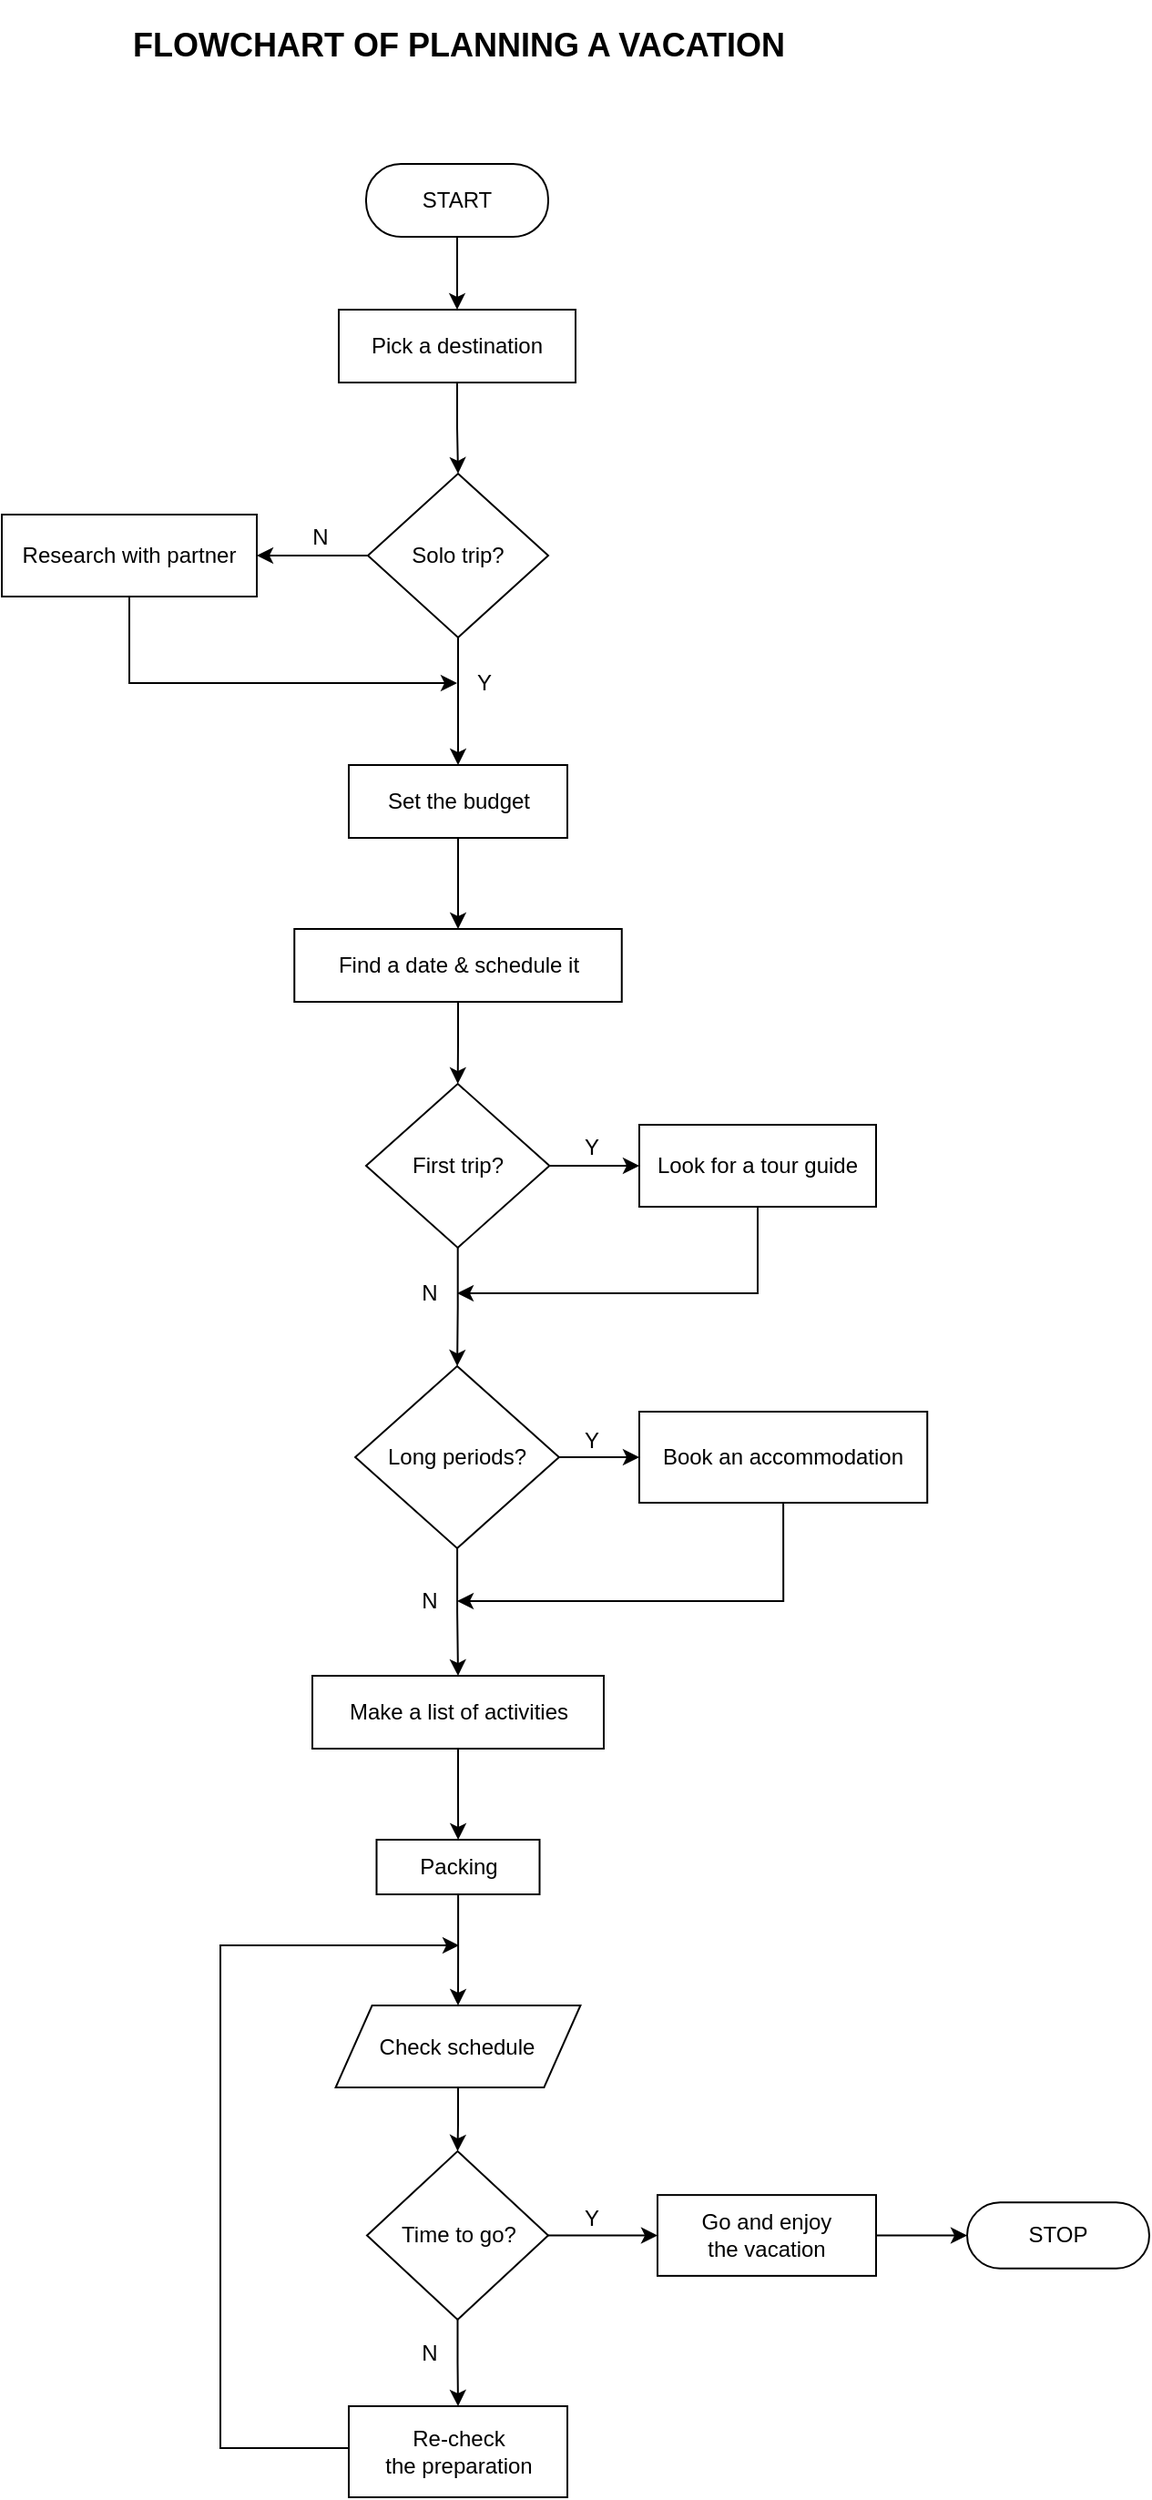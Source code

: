 <mxfile version="16.6.5" type="github">
  <diagram id="NXMb4UbkqZvhrgSBocj7" name="Page-1">
    <mxGraphModel dx="1068" dy="452" grid="1" gridSize="10" guides="1" tooltips="1" connect="1" arrows="1" fold="1" page="1" pageScale="1" pageWidth="850" pageHeight="1100" math="0" shadow="0">
      <root>
        <mxCell id="0" />
        <mxCell id="1" parent="0" />
        <mxCell id="6wEugHSOvST1pV5y9l6q-3" value="" style="edgeStyle=orthogonalEdgeStyle;rounded=0;orthogonalLoop=1;jettySize=auto;html=1;" parent="1" source="6wEugHSOvST1pV5y9l6q-1" target="6wEugHSOvST1pV5y9l6q-2" edge="1">
          <mxGeometry relative="1" as="geometry" />
        </mxCell>
        <mxCell id="6wEugHSOvST1pV5y9l6q-1" value="START" style="rounded=1;whiteSpace=wrap;html=1;arcSize=48;" parent="1" vertex="1">
          <mxGeometry x="230" y="120" width="100" height="40" as="geometry" />
        </mxCell>
        <mxCell id="6wEugHSOvST1pV5y9l6q-5" value="" style="edgeStyle=orthogonalEdgeStyle;rounded=0;orthogonalLoop=1;jettySize=auto;html=1;" parent="1" source="6wEugHSOvST1pV5y9l6q-2" target="6wEugHSOvST1pV5y9l6q-4" edge="1">
          <mxGeometry relative="1" as="geometry" />
        </mxCell>
        <mxCell id="6wEugHSOvST1pV5y9l6q-2" value="Pick a destination" style="rounded=1;whiteSpace=wrap;html=1;arcSize=0;" parent="1" vertex="1">
          <mxGeometry x="215" y="200" width="130" height="40" as="geometry" />
        </mxCell>
        <mxCell id="6wEugHSOvST1pV5y9l6q-7" value="" style="edgeStyle=orthogonalEdgeStyle;rounded=0;orthogonalLoop=1;jettySize=auto;html=1;" parent="1" source="6wEugHSOvST1pV5y9l6q-4" target="6wEugHSOvST1pV5y9l6q-6" edge="1">
          <mxGeometry relative="1" as="geometry" />
        </mxCell>
        <mxCell id="i72QKfD3W4Oeev8yxdJz-2" value="" style="edgeStyle=orthogonalEdgeStyle;rounded=0;orthogonalLoop=1;jettySize=auto;html=1;" parent="1" source="6wEugHSOvST1pV5y9l6q-4" target="i72QKfD3W4Oeev8yxdJz-1" edge="1">
          <mxGeometry relative="1" as="geometry" />
        </mxCell>
        <mxCell id="6wEugHSOvST1pV5y9l6q-4" value="Solo trip?" style="rhombus;whiteSpace=wrap;html=1;rounded=1;arcSize=0;" parent="1" vertex="1">
          <mxGeometry x="231" y="290" width="99" height="90" as="geometry" />
        </mxCell>
        <mxCell id="i72QKfD3W4Oeev8yxdJz-13" style="edgeStyle=orthogonalEdgeStyle;rounded=0;orthogonalLoop=1;jettySize=auto;html=1;exitX=0.5;exitY=1;exitDx=0;exitDy=0;entryX=0;entryY=0.5;entryDx=0;entryDy=0;" parent="1" source="6wEugHSOvST1pV5y9l6q-6" target="i72QKfD3W4Oeev8yxdJz-5" edge="1">
          <mxGeometry relative="1" as="geometry" />
        </mxCell>
        <mxCell id="6wEugHSOvST1pV5y9l6q-6" value="Research with partner" style="whiteSpace=wrap;html=1;rounded=1;arcSize=0;" parent="1" vertex="1">
          <mxGeometry x="30" y="312.5" width="140" height="45" as="geometry" />
        </mxCell>
        <mxCell id="i72QKfD3W4Oeev8yxdJz-8" value="" style="edgeStyle=orthogonalEdgeStyle;rounded=0;orthogonalLoop=1;jettySize=auto;html=1;" parent="1" source="i72QKfD3W4Oeev8yxdJz-1" target="i72QKfD3W4Oeev8yxdJz-7" edge="1">
          <mxGeometry relative="1" as="geometry" />
        </mxCell>
        <mxCell id="i72QKfD3W4Oeev8yxdJz-1" value="Set the budget" style="whiteSpace=wrap;html=1;rounded=1;arcSize=0;" parent="1" vertex="1">
          <mxGeometry x="220.5" y="450" width="120" height="40" as="geometry" />
        </mxCell>
        <mxCell id="i72QKfD3W4Oeev8yxdJz-3" value="N" style="text;html=1;strokeColor=none;fillColor=none;align=center;verticalAlign=middle;whiteSpace=wrap;rounded=0;" parent="1" vertex="1">
          <mxGeometry x="190" y="310" width="30" height="30" as="geometry" />
        </mxCell>
        <mxCell id="i72QKfD3W4Oeev8yxdJz-5" value="Y" style="text;html=1;strokeColor=none;fillColor=none;align=center;verticalAlign=middle;whiteSpace=wrap;rounded=0;" parent="1" vertex="1">
          <mxGeometry x="280" y="390" width="30" height="30" as="geometry" />
        </mxCell>
        <mxCell id="i72QKfD3W4Oeev8yxdJz-10" value="" style="edgeStyle=orthogonalEdgeStyle;rounded=0;orthogonalLoop=1;jettySize=auto;html=1;" parent="1" source="i72QKfD3W4Oeev8yxdJz-7" target="i72QKfD3W4Oeev8yxdJz-9" edge="1">
          <mxGeometry relative="1" as="geometry" />
        </mxCell>
        <mxCell id="i72QKfD3W4Oeev8yxdJz-7" value="Find a date &amp;amp; schedule it" style="whiteSpace=wrap;html=1;rounded=1;arcSize=0;" parent="1" vertex="1">
          <mxGeometry x="190.63" y="540" width="179.75" height="40" as="geometry" />
        </mxCell>
        <mxCell id="i72QKfD3W4Oeev8yxdJz-15" value="" style="edgeStyle=orthogonalEdgeStyle;rounded=0;orthogonalLoop=1;jettySize=auto;html=1;" parent="1" source="i72QKfD3W4Oeev8yxdJz-9" target="i72QKfD3W4Oeev8yxdJz-14" edge="1">
          <mxGeometry relative="1" as="geometry" />
        </mxCell>
        <mxCell id="i72QKfD3W4Oeev8yxdJz-18" value="" style="edgeStyle=orthogonalEdgeStyle;rounded=0;orthogonalLoop=1;jettySize=auto;html=1;" parent="1" source="i72QKfD3W4Oeev8yxdJz-9" target="i72QKfD3W4Oeev8yxdJz-17" edge="1">
          <mxGeometry relative="1" as="geometry" />
        </mxCell>
        <mxCell id="i72QKfD3W4Oeev8yxdJz-9" value="First trip?" style="rhombus;whiteSpace=wrap;html=1;rounded=1;arcSize=0;" parent="1" vertex="1">
          <mxGeometry x="230" y="625" width="100.69" height="90" as="geometry" />
        </mxCell>
        <mxCell id="i72QKfD3W4Oeev8yxdJz-20" style="edgeStyle=orthogonalEdgeStyle;rounded=0;orthogonalLoop=1;jettySize=auto;html=1;exitX=0.5;exitY=1;exitDx=0;exitDy=0;entryX=1;entryY=0.5;entryDx=0;entryDy=0;" parent="1" source="i72QKfD3W4Oeev8yxdJz-14" target="i72QKfD3W4Oeev8yxdJz-19" edge="1">
          <mxGeometry relative="1" as="geometry" />
        </mxCell>
        <mxCell id="i72QKfD3W4Oeev8yxdJz-14" value="Look for a tour guide" style="whiteSpace=wrap;html=1;rounded=1;arcSize=0;" parent="1" vertex="1">
          <mxGeometry x="380" y="647.5" width="130" height="45" as="geometry" />
        </mxCell>
        <mxCell id="i72QKfD3W4Oeev8yxdJz-16" value="Y" style="text;html=1;strokeColor=none;fillColor=none;align=center;verticalAlign=middle;whiteSpace=wrap;rounded=0;" parent="1" vertex="1">
          <mxGeometry x="339" y="645" width="30" height="30" as="geometry" />
        </mxCell>
        <mxCell id="i72QKfD3W4Oeev8yxdJz-22" value="" style="edgeStyle=orthogonalEdgeStyle;rounded=0;orthogonalLoop=1;jettySize=auto;html=1;" parent="1" source="i72QKfD3W4Oeev8yxdJz-17" target="i72QKfD3W4Oeev8yxdJz-21" edge="1">
          <mxGeometry relative="1" as="geometry" />
        </mxCell>
        <mxCell id="i72QKfD3W4Oeev8yxdJz-27" value="" style="edgeStyle=orthogonalEdgeStyle;rounded=0;orthogonalLoop=1;jettySize=auto;html=1;fontSize=18;" parent="1" source="i72QKfD3W4Oeev8yxdJz-17" target="i72QKfD3W4Oeev8yxdJz-26" edge="1">
          <mxGeometry relative="1" as="geometry" />
        </mxCell>
        <mxCell id="i72QKfD3W4Oeev8yxdJz-17" value="Long periods?" style="rhombus;whiteSpace=wrap;html=1;rounded=1;arcSize=0;" parent="1" vertex="1">
          <mxGeometry x="224.06" y="780" width="111.88" height="100" as="geometry" />
        </mxCell>
        <mxCell id="i72QKfD3W4Oeev8yxdJz-19" value="N" style="text;html=1;strokeColor=none;fillColor=none;align=center;verticalAlign=middle;whiteSpace=wrap;rounded=0;" parent="1" vertex="1">
          <mxGeometry x="250" y="725" width="30" height="30" as="geometry" />
        </mxCell>
        <mxCell id="i72QKfD3W4Oeev8yxdJz-29" style="edgeStyle=orthogonalEdgeStyle;rounded=0;orthogonalLoop=1;jettySize=auto;html=1;exitX=0.5;exitY=1;exitDx=0;exitDy=0;entryX=1;entryY=0.5;entryDx=0;entryDy=0;fontSize=18;" parent="1" source="i72QKfD3W4Oeev8yxdJz-21" target="i72QKfD3W4Oeev8yxdJz-28" edge="1">
          <mxGeometry relative="1" as="geometry" />
        </mxCell>
        <mxCell id="i72QKfD3W4Oeev8yxdJz-21" value="Book an accommodation" style="whiteSpace=wrap;html=1;rounded=1;arcSize=0;" parent="1" vertex="1">
          <mxGeometry x="380" y="805" width="158.12" height="50" as="geometry" />
        </mxCell>
        <mxCell id="i72QKfD3W4Oeev8yxdJz-23" value="Y" style="text;html=1;strokeColor=none;fillColor=none;align=center;verticalAlign=middle;whiteSpace=wrap;rounded=0;" parent="1" vertex="1">
          <mxGeometry x="339" y="806" width="30" height="30" as="geometry" />
        </mxCell>
        <mxCell id="i72QKfD3W4Oeev8yxdJz-25" value="&lt;font style=&quot;font-size: 18px&quot;&gt;&lt;b&gt;FLOWCHART OF PLANNING A VACATION&lt;/b&gt;&lt;/font&gt;" style="text;html=1;strokeColor=none;fillColor=none;align=center;verticalAlign=middle;whiteSpace=wrap;rounded=0;" parent="1" vertex="1">
          <mxGeometry x="30.5" y="30" width="500" height="50" as="geometry" />
        </mxCell>
        <mxCell id="i72QKfD3W4Oeev8yxdJz-31" value="" style="edgeStyle=orthogonalEdgeStyle;rounded=0;orthogonalLoop=1;jettySize=auto;html=1;fontSize=18;" parent="1" source="i72QKfD3W4Oeev8yxdJz-26" target="i72QKfD3W4Oeev8yxdJz-30" edge="1">
          <mxGeometry relative="1" as="geometry" />
        </mxCell>
        <mxCell id="i72QKfD3W4Oeev8yxdJz-26" value="Make a list of activities" style="whiteSpace=wrap;html=1;rounded=1;arcSize=0;" parent="1" vertex="1">
          <mxGeometry x="200.5" y="950" width="160" height="40" as="geometry" />
        </mxCell>
        <mxCell id="i72QKfD3W4Oeev8yxdJz-28" value="N" style="text;html=1;strokeColor=none;fillColor=none;align=center;verticalAlign=middle;whiteSpace=wrap;rounded=0;" parent="1" vertex="1">
          <mxGeometry x="250" y="894" width="30" height="30" as="geometry" />
        </mxCell>
        <mxCell id="i72QKfD3W4Oeev8yxdJz-34" value="" style="edgeStyle=orthogonalEdgeStyle;rounded=0;orthogonalLoop=1;jettySize=auto;html=1;fontSize=18;" parent="1" source="i72QKfD3W4Oeev8yxdJz-30" target="i72QKfD3W4Oeev8yxdJz-33" edge="1">
          <mxGeometry relative="1" as="geometry" />
        </mxCell>
        <mxCell id="i72QKfD3W4Oeev8yxdJz-30" value="Packing" style="whiteSpace=wrap;html=1;rounded=1;arcSize=0;" parent="1" vertex="1">
          <mxGeometry x="235.75" y="1040" width="89.5" height="30" as="geometry" />
        </mxCell>
        <mxCell id="i72QKfD3W4Oeev8yxdJz-36" value="" style="edgeStyle=orthogonalEdgeStyle;rounded=0;orthogonalLoop=1;jettySize=auto;html=1;fontSize=18;" parent="1" source="i72QKfD3W4Oeev8yxdJz-33" target="i72QKfD3W4Oeev8yxdJz-35" edge="1">
          <mxGeometry relative="1" as="geometry" />
        </mxCell>
        <mxCell id="i72QKfD3W4Oeev8yxdJz-33" value="Check schedule" style="shape=parallelogram;perimeter=parallelogramPerimeter;whiteSpace=wrap;html=1;fixedSize=1;rounded=1;arcSize=0;" parent="1" vertex="1">
          <mxGeometry x="213.3" y="1131" width="134.4" height="45" as="geometry" />
        </mxCell>
        <mxCell id="0U4Nkg_B722LEVvUV477-2" value="" style="edgeStyle=orthogonalEdgeStyle;rounded=0;orthogonalLoop=1;jettySize=auto;html=1;" edge="1" parent="1" source="i72QKfD3W4Oeev8yxdJz-35" target="0U4Nkg_B722LEVvUV477-1">
          <mxGeometry relative="1" as="geometry" />
        </mxCell>
        <mxCell id="0U4Nkg_B722LEVvUV477-8" value="" style="edgeStyle=orthogonalEdgeStyle;rounded=0;orthogonalLoop=1;jettySize=auto;html=1;" edge="1" parent="1" source="i72QKfD3W4Oeev8yxdJz-35" target="0U4Nkg_B722LEVvUV477-7">
          <mxGeometry relative="1" as="geometry" />
        </mxCell>
        <mxCell id="i72QKfD3W4Oeev8yxdJz-35" value="Time to go?" style="rhombus;whiteSpace=wrap;html=1;rounded=1;arcSize=0;" parent="1" vertex="1">
          <mxGeometry x="230.5" y="1211" width="99.5" height="92.5" as="geometry" />
        </mxCell>
        <mxCell id="0U4Nkg_B722LEVvUV477-6" value="" style="edgeStyle=orthogonalEdgeStyle;rounded=0;orthogonalLoop=1;jettySize=auto;html=1;" edge="1" parent="1" source="0U4Nkg_B722LEVvUV477-1" target="0U4Nkg_B722LEVvUV477-5">
          <mxGeometry relative="1" as="geometry" />
        </mxCell>
        <mxCell id="0U4Nkg_B722LEVvUV477-1" value="Go and enjoy&lt;br&gt;the vacation" style="whiteSpace=wrap;html=1;rounded=1;arcSize=0;" vertex="1" parent="1">
          <mxGeometry x="390" y="1235.06" width="120" height="44.38" as="geometry" />
        </mxCell>
        <mxCell id="0U4Nkg_B722LEVvUV477-3" value="Y" style="text;html=1;strokeColor=none;fillColor=none;align=center;verticalAlign=middle;whiteSpace=wrap;rounded=0;" vertex="1" parent="1">
          <mxGeometry x="339" y="1233" width="30" height="30" as="geometry" />
        </mxCell>
        <mxCell id="0U4Nkg_B722LEVvUV477-4" value="N" style="text;html=1;strokeColor=none;fillColor=none;align=center;verticalAlign=middle;whiteSpace=wrap;rounded=0;" vertex="1" parent="1">
          <mxGeometry x="250" y="1307" width="30" height="30" as="geometry" />
        </mxCell>
        <mxCell id="0U4Nkg_B722LEVvUV477-5" value="STOP" style="whiteSpace=wrap;html=1;rounded=1;arcSize=50;" vertex="1" parent="1">
          <mxGeometry x="560" y="1239.12" width="100" height="36.25" as="geometry" />
        </mxCell>
        <mxCell id="0U4Nkg_B722LEVvUV477-9" style="edgeStyle=orthogonalEdgeStyle;rounded=0;orthogonalLoop=1;jettySize=auto;html=1;" edge="1" parent="1">
          <mxGeometry relative="1" as="geometry">
            <mxPoint x="281" y="1098" as="targetPoint" />
            <mxPoint x="220.51" y="1374" as="sourcePoint" />
            <Array as="points">
              <mxPoint x="150" y="1374" />
              <mxPoint x="150" y="1098" />
            </Array>
          </mxGeometry>
        </mxCell>
        <mxCell id="0U4Nkg_B722LEVvUV477-7" value="Re-check &lt;br&gt;the preparation" style="whiteSpace=wrap;html=1;rounded=1;arcSize=0;" vertex="1" parent="1">
          <mxGeometry x="220.51" y="1351" width="120" height="50" as="geometry" />
        </mxCell>
      </root>
    </mxGraphModel>
  </diagram>
</mxfile>
